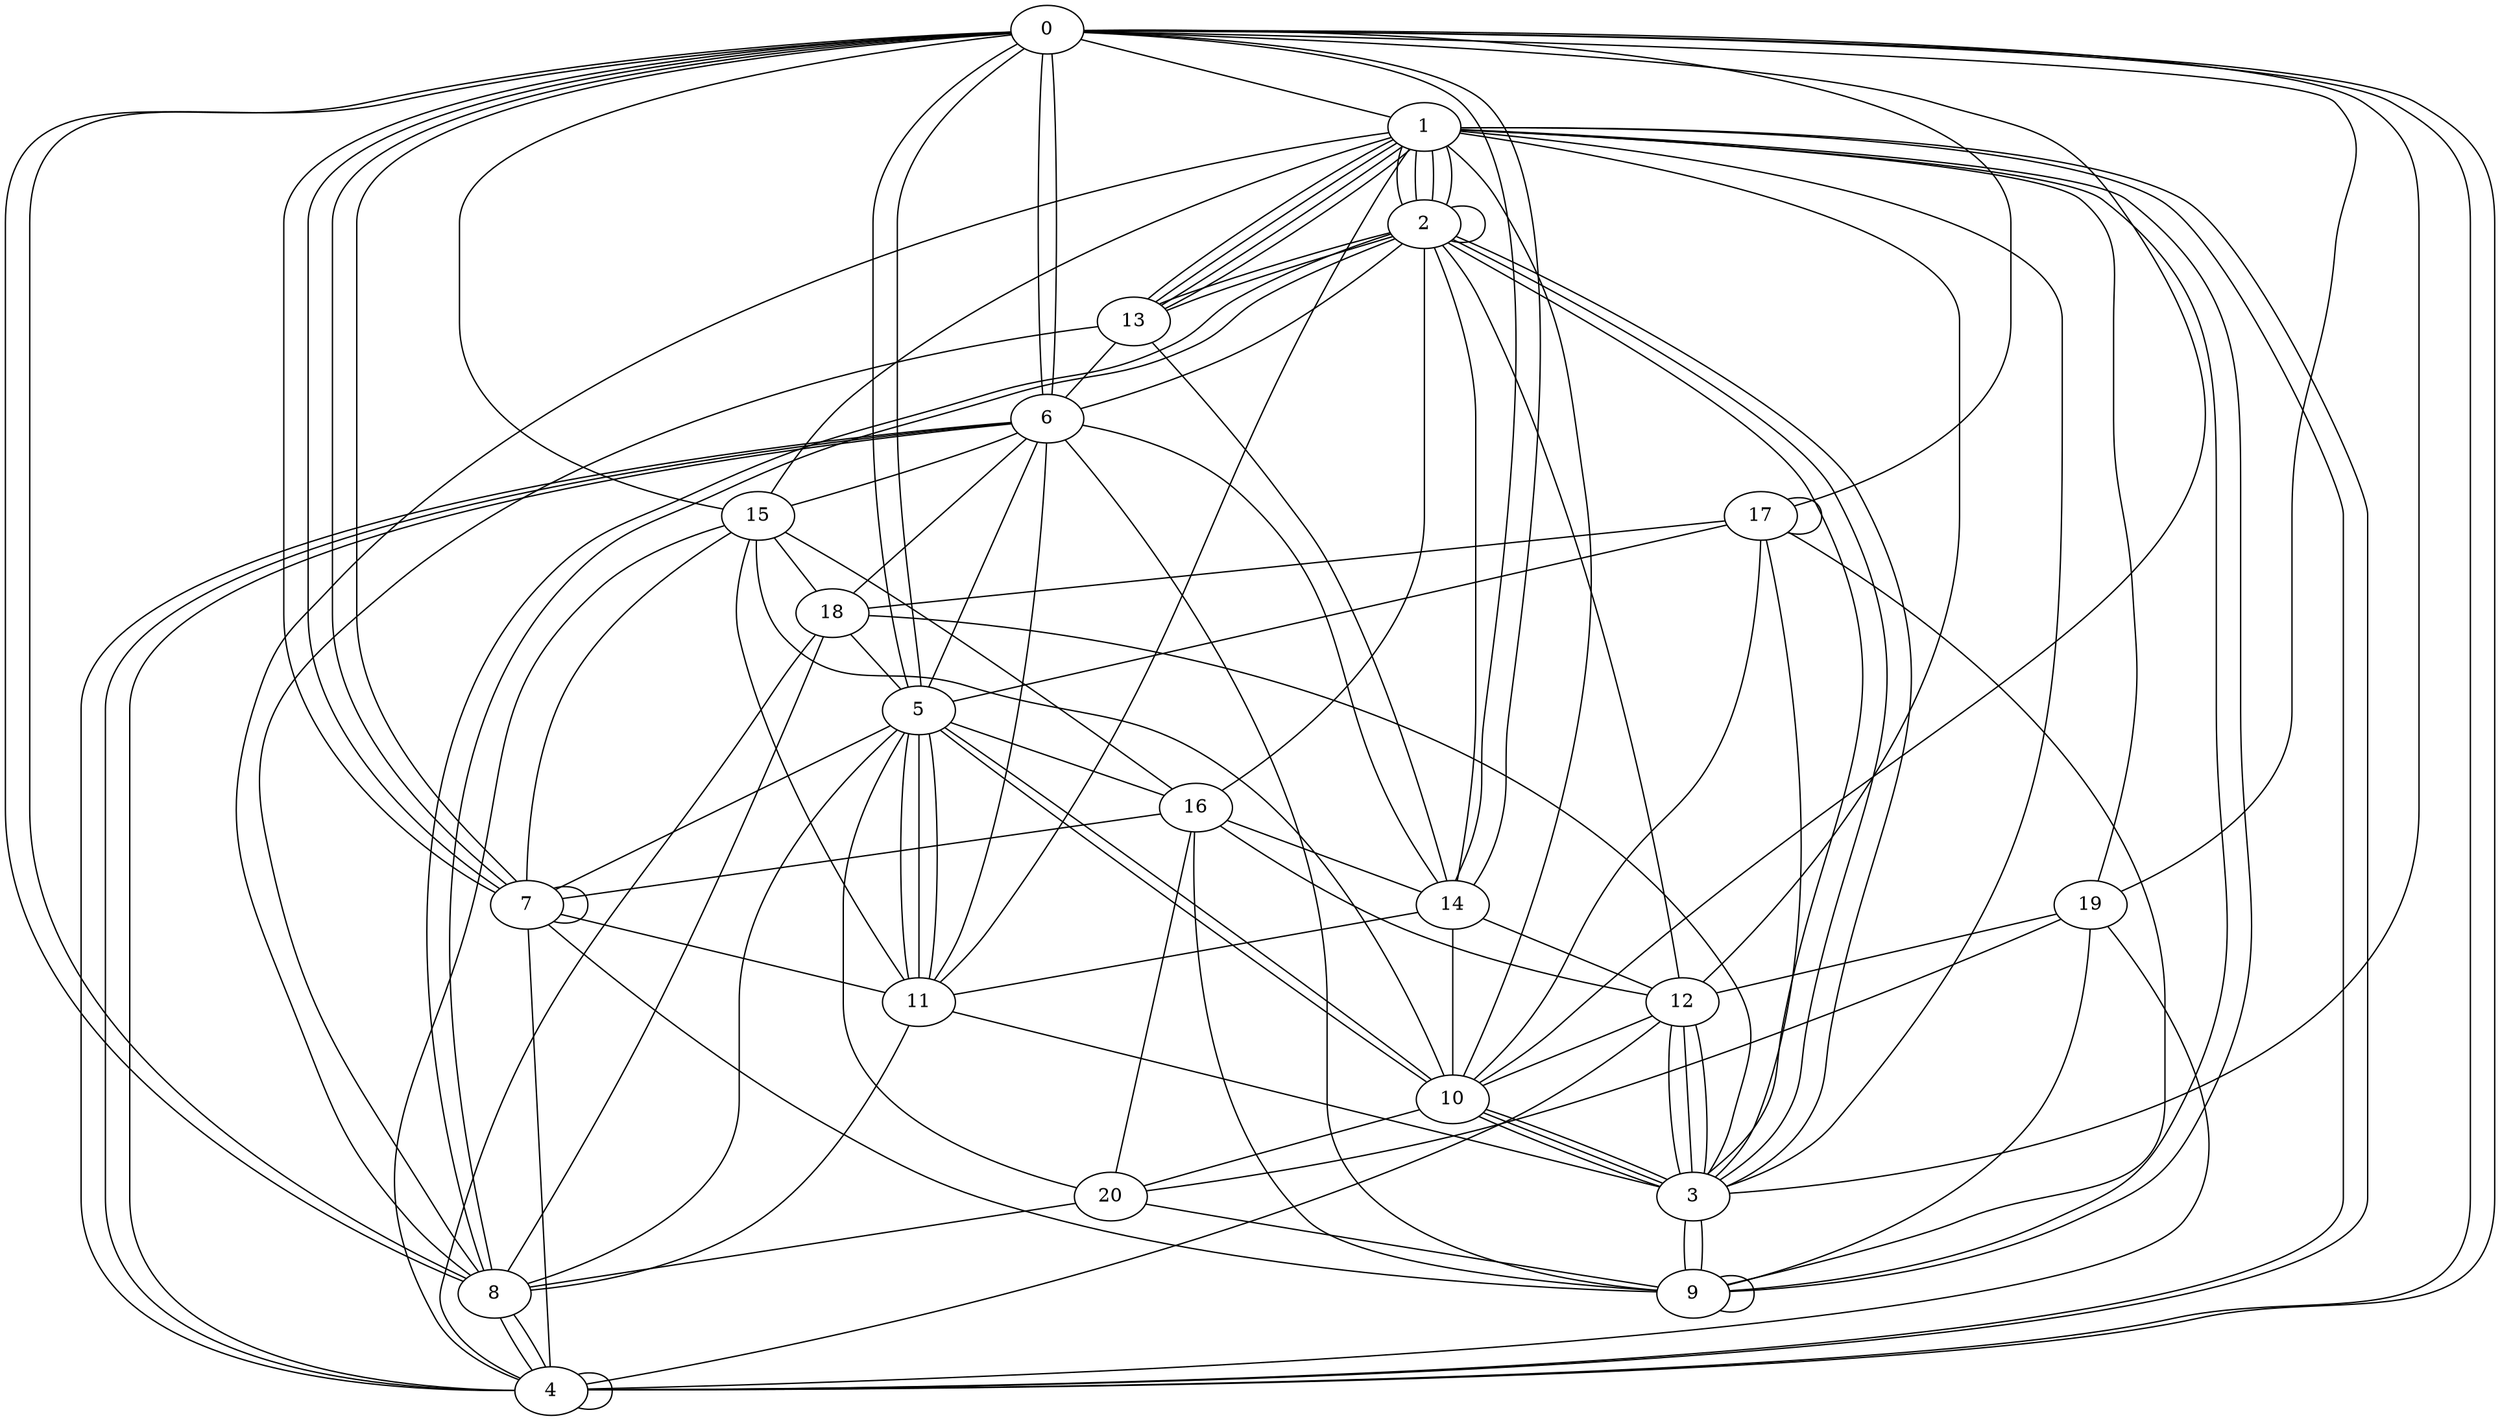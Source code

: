graph G {
0;
1;
2;
3;
4;
5;
6;
7;
8;
9;
10;
11;
12;
13;
14;
15;
16;
17;
18;
19;
20;
0--5 ;
17--17 ;
4--6 ;
0--19 ;
2--1 ;
1--2 ;
3--9 ;
10--15 ;
2--1 ;
19--20 ;
18--6 ;
8--2 ;
12--1 ;
13--6 ;
9--9 ;
11--5 ;
19--4 ;
0--4 ;
14--13 ;
4--6 ;
12--3 ;
14--10 ;
4--0 ;
9--6 ;
20--16 ;
5--7 ;
16--9 ;
4--18 ;
17--3 ;
4--1 ;
17--5 ;
10--20 ;
15--4 ;
6--11 ;
1--2 ;
1--13 ;
6--15 ;
15--1 ;
5--10 ;
11--3 ;
0--17 ;
3--12 ;
2--2 ;
0--8 ;
1--11 ;
13--1 ;
16--2 ;
6--14 ;
7--11 ;
3--10 ;
16--14 ;
5--0 ;
8--0 ;
1--10 ;
0--3 ;
4--12 ;
17--9 ;
1--9 ;
20--5 ;
11--8 ;
13--1 ;
3--2 ;
16--7 ;
8--13 ;
2--3 ;
2--13 ;
8--5 ;
2--13 ;
7--4 ;
4--6 ;
20--9 ;
0--10 ;
14--0 ;
12--16 ;
7--0 ;
1--19 ;
11--5 ;
10--3 ;
7--7 ;
3--9 ;
14--2 ;
8--4 ;
3--1 ;
13--1 ;
16--15 ;
3--10 ;
7--9 ;
17--10 ;
20--8 ;
8--18 ;
0--1 ;
1--8 ;
18--5 ;
10--5 ;
19--9 ;
14--11 ;
9--1 ;
11--5 ;
15--11 ;
6--0 ;
0--6 ;
4--4 ;
15--18 ;
8--4 ;
17--18 ;
19--12 ;
4--1 ;
2--8 ;
12--10 ;
2--12 ;
7--0 ;
2--3 ;
0--14 ;
0--7 ;
5--16 ;
5--6 ;
14--12 ;
3--12 ;
0--7 ;
15--7 ;
3--18 ;
0--15 ;
6--2 ;
}

